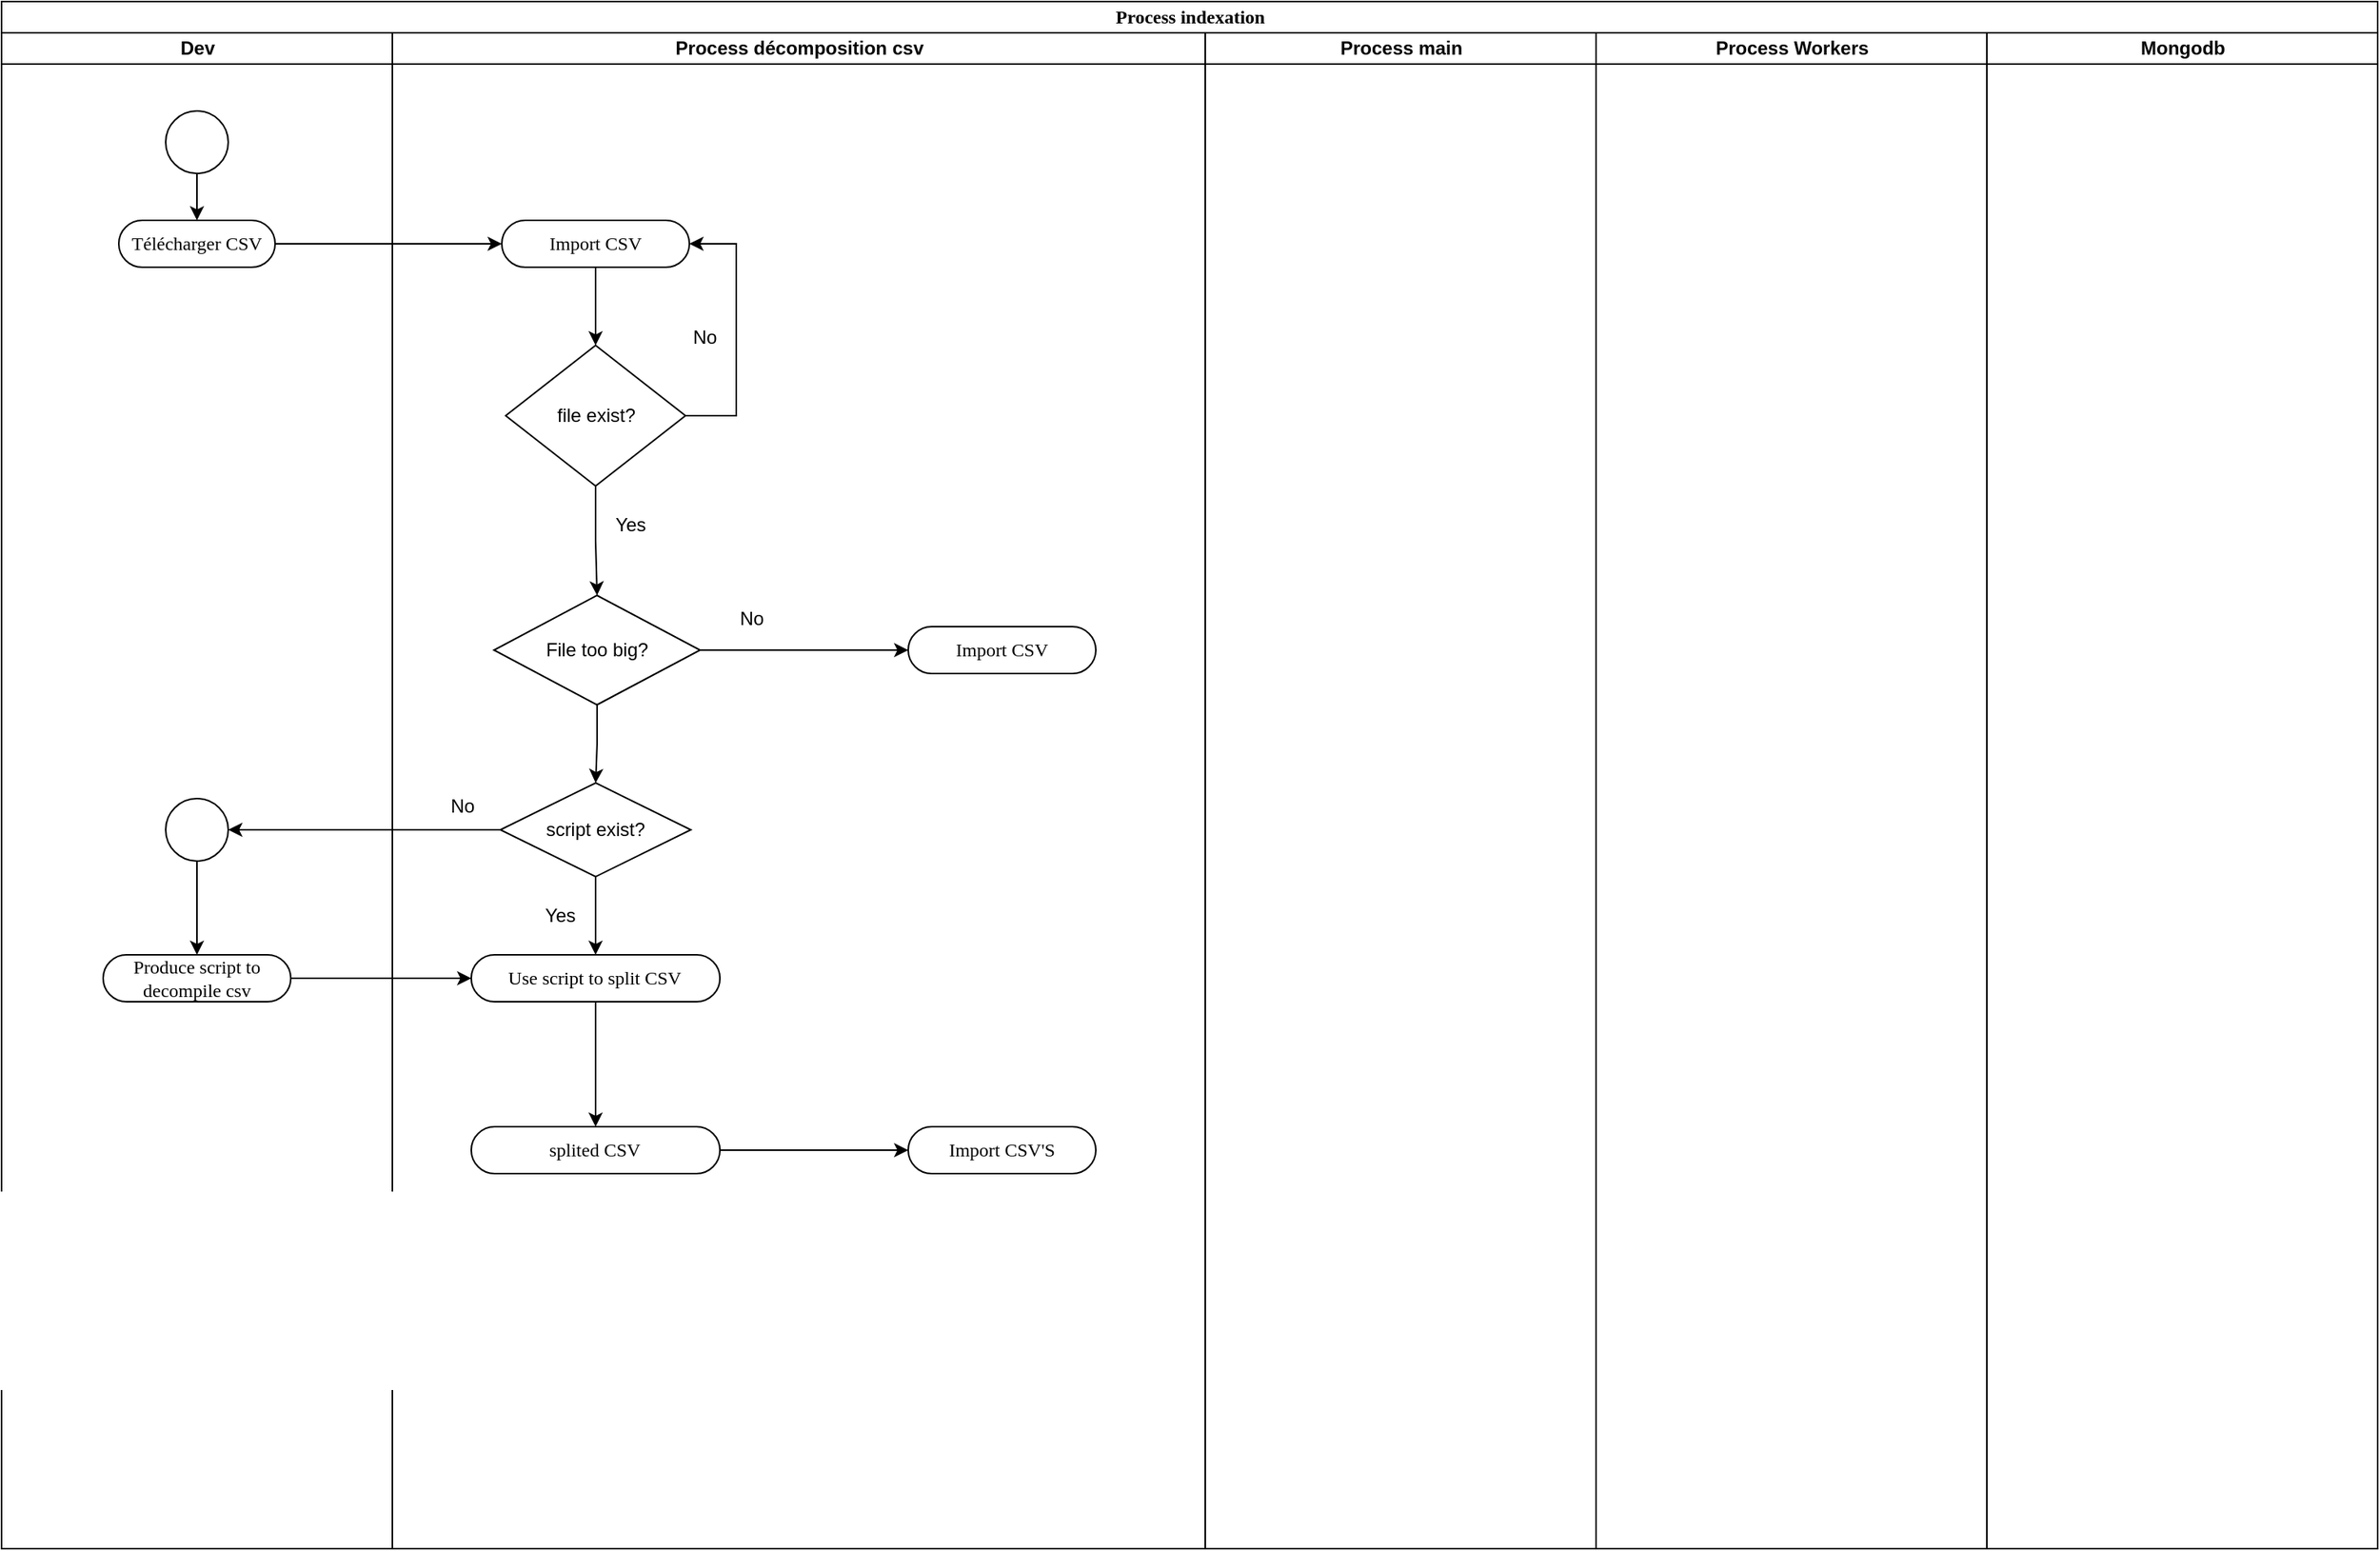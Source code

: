 <mxfile version="24.2.5" type="device">
  <diagram name="Page-1" id="0783ab3e-0a74-02c8-0abd-f7b4e66b4bec">
    <mxGraphModel dx="2074" dy="1196" grid="1" gridSize="10" guides="1" tooltips="1" connect="1" arrows="1" fold="1" page="1" pageScale="1" pageWidth="850" pageHeight="1100" background="none" math="0" shadow="0">
      <root>
        <mxCell id="0" />
        <mxCell id="1" parent="0" />
        <mxCell id="1c1d494c118603dd-1" value="Process indexation" style="swimlane;html=1;childLayout=stackLayout;startSize=20;rounded=0;shadow=0;comic=0;labelBackgroundColor=none;strokeWidth=1;fontFamily=Verdana;fontSize=12;align=center;" parent="1" vertex="1">
          <mxGeometry x="40" y="20" width="1520" height="990" as="geometry" />
        </mxCell>
        <mxCell id="1c1d494c118603dd-2" value="Dev" style="swimlane;html=1;startSize=20;" parent="1c1d494c118603dd-1" vertex="1">
          <mxGeometry y="20" width="250" height="970" as="geometry" />
        </mxCell>
        <mxCell id="1c1d494c118603dd-6" value="Télécharger CSV" style="rounded=1;whiteSpace=wrap;html=1;shadow=0;comic=0;labelBackgroundColor=none;strokeWidth=1;fontFamily=Verdana;fontSize=12;align=center;arcSize=50;" parent="1c1d494c118603dd-2" vertex="1">
          <mxGeometry x="75" y="120" width="100" height="30" as="geometry" />
        </mxCell>
        <mxCell id="WaROAqDoOg64HN3f1B4j-7" style="edgeStyle=orthogonalEdgeStyle;rounded=0;orthogonalLoop=1;jettySize=auto;html=1;exitX=0.5;exitY=1;exitDx=0;exitDy=0;entryX=0.5;entryY=0;entryDx=0;entryDy=0;" parent="1c1d494c118603dd-2" source="60571a20871a0731-4" target="1c1d494c118603dd-6" edge="1">
          <mxGeometry relative="1" as="geometry" />
        </mxCell>
        <mxCell id="60571a20871a0731-4" value="" style="ellipse;whiteSpace=wrap;html=1;rounded=0;shadow=0;comic=0;labelBackgroundColor=none;strokeWidth=1;fontFamily=Verdana;fontSize=12;align=center;" parent="1c1d494c118603dd-2" vertex="1">
          <mxGeometry x="105" y="50" width="40" height="40" as="geometry" />
        </mxCell>
        <mxCell id="pAMFQPWt2-LME_MdTOgS-36" style="edgeStyle=orthogonalEdgeStyle;rounded=0;orthogonalLoop=1;jettySize=auto;html=1;" parent="1c1d494c118603dd-2" source="pAMFQPWt2-LME_MdTOgS-28" target="pAMFQPWt2-LME_MdTOgS-33" edge="1">
          <mxGeometry relative="1" as="geometry" />
        </mxCell>
        <mxCell id="pAMFQPWt2-LME_MdTOgS-28" value="" style="ellipse;whiteSpace=wrap;html=1;rounded=0;shadow=0;comic=0;labelBackgroundColor=none;strokeWidth=1;fontFamily=Verdana;fontSize=12;align=center;" parent="1c1d494c118603dd-2" vertex="1">
          <mxGeometry x="105" y="490" width="40" height="40" as="geometry" />
        </mxCell>
        <mxCell id="pAMFQPWt2-LME_MdTOgS-33" value="Produce script to decompile csv" style="rounded=1;whiteSpace=wrap;html=1;shadow=0;comic=0;labelBackgroundColor=none;strokeWidth=1;fontFamily=Verdana;fontSize=12;align=center;arcSize=50;" parent="1c1d494c118603dd-2" vertex="1">
          <mxGeometry x="65" y="590" width="120" height="30" as="geometry" />
        </mxCell>
        <mxCell id="1c1d494c118603dd-3" value="Process décomposition csv" style="swimlane;html=1;startSize=20;" parent="1c1d494c118603dd-1" vertex="1">
          <mxGeometry x="250" y="20" width="520" height="970" as="geometry" />
        </mxCell>
        <mxCell id="WaROAqDoOg64HN3f1B4j-10" style="edgeStyle=orthogonalEdgeStyle;rounded=0;orthogonalLoop=1;jettySize=auto;html=1;exitX=0.5;exitY=1;exitDx=0;exitDy=0;entryX=0.5;entryY=0;entryDx=0;entryDy=0;" parent="1c1d494c118603dd-3" source="WaROAqDoOg64HN3f1B4j-6" target="WaROAqDoOg64HN3f1B4j-9" edge="1">
          <mxGeometry relative="1" as="geometry" />
        </mxCell>
        <mxCell id="WaROAqDoOg64HN3f1B4j-6" value="Import CSV" style="rounded=1;whiteSpace=wrap;html=1;shadow=0;comic=0;labelBackgroundColor=none;strokeWidth=1;fontFamily=Verdana;fontSize=12;align=center;arcSize=50;" parent="1c1d494c118603dd-3" vertex="1">
          <mxGeometry x="70" y="120" width="120" height="30" as="geometry" />
        </mxCell>
        <mxCell id="WaROAqDoOg64HN3f1B4j-11" style="edgeStyle=orthogonalEdgeStyle;rounded=0;orthogonalLoop=1;jettySize=auto;html=1;exitX=1;exitY=0.5;exitDx=0;exitDy=0;entryX=1;entryY=0.5;entryDx=0;entryDy=0;" parent="1c1d494c118603dd-3" source="WaROAqDoOg64HN3f1B4j-9" target="WaROAqDoOg64HN3f1B4j-6" edge="1">
          <mxGeometry relative="1" as="geometry">
            <mxPoint x="210" y="140" as="targetPoint" />
            <Array as="points">
              <mxPoint x="220" y="245" />
              <mxPoint x="220" y="135" />
            </Array>
          </mxGeometry>
        </mxCell>
        <mxCell id="WaROAqDoOg64HN3f1B4j-12" style="edgeStyle=orthogonalEdgeStyle;rounded=0;orthogonalLoop=1;jettySize=auto;html=1;exitX=0.5;exitY=1;exitDx=0;exitDy=0;" parent="1c1d494c118603dd-3" source="WaROAqDoOg64HN3f1B4j-9" target="pAMFQPWt2-LME_MdTOgS-1" edge="1">
          <mxGeometry relative="1" as="geometry">
            <mxPoint x="130" y="360" as="targetPoint" />
          </mxGeometry>
        </mxCell>
        <mxCell id="WaROAqDoOg64HN3f1B4j-9" value="file exist?" style="rhombus;whiteSpace=wrap;html=1;align=center;" parent="1c1d494c118603dd-3" vertex="1">
          <mxGeometry x="72.5" y="200" width="115" height="90" as="geometry" />
        </mxCell>
        <mxCell id="WaROAqDoOg64HN3f1B4j-13" value="No" style="text;html=1;align=center;verticalAlign=middle;whiteSpace=wrap;rounded=0;" parent="1c1d494c118603dd-3" vertex="1">
          <mxGeometry x="180" y="180" width="40" height="30" as="geometry" />
        </mxCell>
        <mxCell id="WaROAqDoOg64HN3f1B4j-21" value="Yes" style="text;html=1;align=center;verticalAlign=middle;whiteSpace=wrap;rounded=0;" parent="1c1d494c118603dd-3" vertex="1">
          <mxGeometry x="135" y="300" width="35" height="30" as="geometry" />
        </mxCell>
        <mxCell id="pAMFQPWt2-LME_MdTOgS-2" style="edgeStyle=orthogonalEdgeStyle;rounded=0;orthogonalLoop=1;jettySize=auto;html=1;" parent="1c1d494c118603dd-3" source="pAMFQPWt2-LME_MdTOgS-1" target="pAMFQPWt2-LME_MdTOgS-3" edge="1">
          <mxGeometry relative="1" as="geometry">
            <mxPoint x="280" y="395" as="targetPoint" />
          </mxGeometry>
        </mxCell>
        <mxCell id="pAMFQPWt2-LME_MdTOgS-22" value="" style="edgeStyle=orthogonalEdgeStyle;rounded=0;orthogonalLoop=1;jettySize=auto;html=1;" parent="1c1d494c118603dd-3" source="pAMFQPWt2-LME_MdTOgS-1" target="pAMFQPWt2-LME_MdTOgS-21" edge="1">
          <mxGeometry relative="1" as="geometry" />
        </mxCell>
        <mxCell id="pAMFQPWt2-LME_MdTOgS-1" value="File too big?" style="rhombus;whiteSpace=wrap;html=1;align=center;" parent="1c1d494c118603dd-3" vertex="1">
          <mxGeometry x="64.99" y="360" width="131.88" height="70" as="geometry" />
        </mxCell>
        <mxCell id="pAMFQPWt2-LME_MdTOgS-3" value="Import CSV" style="rounded=1;whiteSpace=wrap;html=1;shadow=0;comic=0;labelBackgroundColor=none;strokeWidth=1;fontFamily=Verdana;fontSize=12;align=center;arcSize=50;" parent="1c1d494c118603dd-3" vertex="1">
          <mxGeometry x="330" y="380" width="120" height="30" as="geometry" />
        </mxCell>
        <mxCell id="pAMFQPWt2-LME_MdTOgS-6" value="No" style="text;html=1;align=center;verticalAlign=middle;whiteSpace=wrap;rounded=0;" parent="1c1d494c118603dd-3" vertex="1">
          <mxGeometry x="210" y="360" width="40" height="30" as="geometry" />
        </mxCell>
        <mxCell id="pAMFQPWt2-LME_MdTOgS-24" style="edgeStyle=orthogonalEdgeStyle;rounded=0;orthogonalLoop=1;jettySize=auto;html=1;" parent="1c1d494c118603dd-3" source="pAMFQPWt2-LME_MdTOgS-21" target="pAMFQPWt2-LME_MdTOgS-25" edge="1">
          <mxGeometry relative="1" as="geometry">
            <mxPoint x="130.005" y="600" as="targetPoint" />
          </mxGeometry>
        </mxCell>
        <mxCell id="pAMFQPWt2-LME_MdTOgS-21" value="script exist?" style="rhombus;whiteSpace=wrap;html=1;align=center;" parent="1c1d494c118603dd-3" vertex="1">
          <mxGeometry x="69.07" y="480" width="121.87" height="60" as="geometry" />
        </mxCell>
        <mxCell id="-pk-xWC-dp0_G7Ja9lwq-2" value="" style="edgeStyle=orthogonalEdgeStyle;rounded=0;orthogonalLoop=1;jettySize=auto;html=1;" edge="1" parent="1c1d494c118603dd-3" source="pAMFQPWt2-LME_MdTOgS-25" target="-pk-xWC-dp0_G7Ja9lwq-1">
          <mxGeometry relative="1" as="geometry" />
        </mxCell>
        <mxCell id="pAMFQPWt2-LME_MdTOgS-25" value="Use script to split CSV" style="rounded=1;whiteSpace=wrap;html=1;shadow=0;comic=0;labelBackgroundColor=none;strokeWidth=1;fontFamily=Verdana;fontSize=12;align=center;arcSize=50;" parent="1c1d494c118603dd-3" vertex="1">
          <mxGeometry x="50.47" y="590" width="159.07" height="30" as="geometry" />
        </mxCell>
        <mxCell id="pAMFQPWt2-LME_MdTOgS-30" value="Yes" style="text;html=1;align=center;verticalAlign=middle;whiteSpace=wrap;rounded=0;" parent="1c1d494c118603dd-3" vertex="1">
          <mxGeometry x="90" y="550" width="35" height="30" as="geometry" />
        </mxCell>
        <mxCell id="pAMFQPWt2-LME_MdTOgS-29" value="No" style="text;html=1;align=center;verticalAlign=middle;whiteSpace=wrap;rounded=0;" parent="1c1d494c118603dd-3" vertex="1">
          <mxGeometry x="24.99" y="480" width="40" height="30" as="geometry" />
        </mxCell>
        <mxCell id="-pk-xWC-dp0_G7Ja9lwq-4" value="" style="edgeStyle=orthogonalEdgeStyle;rounded=0;orthogonalLoop=1;jettySize=auto;html=1;" edge="1" parent="1c1d494c118603dd-3" source="-pk-xWC-dp0_G7Ja9lwq-1" target="-pk-xWC-dp0_G7Ja9lwq-3">
          <mxGeometry relative="1" as="geometry" />
        </mxCell>
        <mxCell id="-pk-xWC-dp0_G7Ja9lwq-1" value="splited CSV" style="rounded=1;whiteSpace=wrap;html=1;shadow=0;comic=0;labelBackgroundColor=none;strokeWidth=1;fontFamily=Verdana;fontSize=12;align=center;arcSize=50;" vertex="1" parent="1c1d494c118603dd-3">
          <mxGeometry x="50.47" y="700" width="159.07" height="30" as="geometry" />
        </mxCell>
        <mxCell id="-pk-xWC-dp0_G7Ja9lwq-3" value="Import CSV&#39;S" style="rounded=1;whiteSpace=wrap;html=1;shadow=0;comic=0;labelBackgroundColor=none;strokeWidth=1;fontFamily=Verdana;fontSize=12;align=center;arcSize=50;" vertex="1" parent="1c1d494c118603dd-3">
          <mxGeometry x="330" y="700" width="120" height="30" as="geometry" />
        </mxCell>
        <mxCell id="1c1d494c118603dd-4" value="Process main" style="swimlane;html=1;startSize=20;" parent="1c1d494c118603dd-1" vertex="1">
          <mxGeometry x="770" y="20" width="250" height="970" as="geometry" />
        </mxCell>
        <mxCell id="WaROAqDoOg64HN3f1B4j-2" value="Process Workers" style="swimlane;html=1;startSize=20;" parent="1c1d494c118603dd-1" vertex="1">
          <mxGeometry x="1020" y="20" width="250" height="970" as="geometry" />
        </mxCell>
        <mxCell id="WaROAqDoOg64HN3f1B4j-4" value="Mongodb" style="swimlane;html=1;startSize=20;" parent="1c1d494c118603dd-1" vertex="1">
          <mxGeometry x="1270" y="20" width="250" height="970" as="geometry" />
        </mxCell>
        <mxCell id="WaROAqDoOg64HN3f1B4j-8" style="edgeStyle=orthogonalEdgeStyle;rounded=0;orthogonalLoop=1;jettySize=auto;html=1;exitX=1;exitY=0.5;exitDx=0;exitDy=0;entryX=0;entryY=0.5;entryDx=0;entryDy=0;" parent="1c1d494c118603dd-1" source="1c1d494c118603dd-6" target="WaROAqDoOg64HN3f1B4j-6" edge="1">
          <mxGeometry relative="1" as="geometry" />
        </mxCell>
        <mxCell id="pAMFQPWt2-LME_MdTOgS-27" style="edgeStyle=orthogonalEdgeStyle;rounded=0;orthogonalLoop=1;jettySize=auto;html=1;" parent="1c1d494c118603dd-1" source="pAMFQPWt2-LME_MdTOgS-21" target="pAMFQPWt2-LME_MdTOgS-28" edge="1">
          <mxGeometry relative="1" as="geometry">
            <mxPoint x="160" y="530" as="targetPoint" />
          </mxGeometry>
        </mxCell>
        <mxCell id="pAMFQPWt2-LME_MdTOgS-37" style="edgeStyle=orthogonalEdgeStyle;rounded=0;orthogonalLoop=1;jettySize=auto;html=1;entryX=0;entryY=0.5;entryDx=0;entryDy=0;" parent="1c1d494c118603dd-1" source="pAMFQPWt2-LME_MdTOgS-33" target="pAMFQPWt2-LME_MdTOgS-25" edge="1">
          <mxGeometry relative="1" as="geometry" />
        </mxCell>
      </root>
    </mxGraphModel>
  </diagram>
</mxfile>
